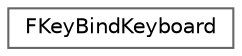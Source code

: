 digraph "Graphical Class Hierarchy"
{
 // LATEX_PDF_SIZE
  bgcolor="transparent";
  edge [fontname=Helvetica,fontsize=10,labelfontname=Helvetica,labelfontsize=10];
  node [fontname=Helvetica,fontsize=10,shape=box,height=0.2,width=0.4];
  rankdir="LR";
  Node0 [label="FKeyBindKeyboard",height=0.2,width=0.4,color="grey40", fillcolor="white", style="filled",URL="$struct_f_key_bind_keyboard.html",tooltip=" "];
}
